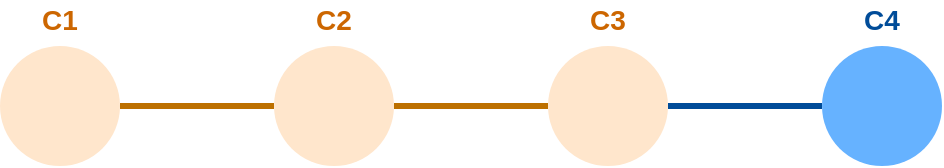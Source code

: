 <mxfile version="12.1.3" type="device" pages="1"><diagram id="HAET5fpl5bqPvAFkC88v" name="Page-1"><mxGraphModel dx="877" dy="368" grid="1" gridSize="10" guides="1" tooltips="1" connect="1" arrows="1" fold="1" page="1" pageScale="1" pageWidth="827" pageHeight="1169" math="0" shadow="0"><root><mxCell id="0"/><mxCell id="1" parent="0"/><mxCell id="2SzEMWALrOegX9eFG8J7-1" value="" style="ellipse;whiteSpace=wrap;html=1;aspect=fixed;fillColor=#FFE6CC;strokeColor=none;" parent="1" vertex="1"><mxGeometry x="80" y="240" width="60" height="60" as="geometry"/></mxCell><mxCell id="2SzEMWALrOegX9eFG8J7-2" value="" style="ellipse;whiteSpace=wrap;html=1;aspect=fixed;fillColor=#FFE6CC;strokeColor=none;" parent="1" vertex="1"><mxGeometry x="217" y="240" width="60" height="60" as="geometry"/></mxCell><mxCell id="2SzEMWALrOegX9eFG8J7-3" value="" style="endArrow=none;html=1;entryX=1;entryY=0.5;entryDx=0;entryDy=0;exitX=0;exitY=0.5;exitDx=0;exitDy=0;endFill=0;fillColor=#f0a30a;strokeColor=#BD7000;strokeWidth=3;" parent="1" source="2SzEMWALrOegX9eFG8J7-2" target="2SzEMWALrOegX9eFG8J7-1" edge="1"><mxGeometry width="50" height="50" relative="1" as="geometry"><mxPoint x="80" y="390" as="sourcePoint"/><mxPoint x="130" y="340" as="targetPoint"/></mxGeometry></mxCell><mxCell id="2SzEMWALrOegX9eFG8J7-4" value="C1" style="text;html=1;strokeColor=none;fillColor=none;align=center;verticalAlign=middle;whiteSpace=wrap;rounded=0;fontStyle=1;fontSize=14;fontColor=#CC6600;" parent="1" vertex="1"><mxGeometry x="90" y="217" width="40" height="20" as="geometry"/></mxCell><mxCell id="2SzEMWALrOegX9eFG8J7-5" value="C2" style="text;html=1;strokeColor=none;fillColor=none;align=center;verticalAlign=middle;whiteSpace=wrap;rounded=0;fontStyle=1;fontSize=14;fontColor=#CC6600;" parent="1" vertex="1"><mxGeometry x="227" y="217" width="40" height="20" as="geometry"/></mxCell><mxCell id="2SzEMWALrOegX9eFG8J7-8" value="" style="ellipse;whiteSpace=wrap;html=1;aspect=fixed;fillColor=#FFE6CC;strokeColor=none;" parent="1" vertex="1"><mxGeometry x="354" y="240" width="60" height="60" as="geometry"/></mxCell><mxCell id="2SzEMWALrOegX9eFG8J7-9" value="" style="endArrow=none;html=1;entryX=1;entryY=0.5;entryDx=0;entryDy=0;exitX=0;exitY=0.5;exitDx=0;exitDy=0;endFill=0;fillColor=#f0a30a;strokeColor=#BD7000;strokeWidth=3;" parent="1" source="2SzEMWALrOegX9eFG8J7-8" edge="1"><mxGeometry width="50" height="50" relative="1" as="geometry"><mxPoint x="217" y="390" as="sourcePoint"/><mxPoint x="277" y="270" as="targetPoint"/></mxGeometry></mxCell><mxCell id="2SzEMWALrOegX9eFG8J7-10" value="C3" style="text;html=1;strokeColor=none;fillColor=none;align=center;verticalAlign=middle;whiteSpace=wrap;rounded=0;fontStyle=1;fontSize=14;fontColor=#CC6600;" parent="1" vertex="1"><mxGeometry x="364" y="217" width="40" height="20" as="geometry"/></mxCell><mxCell id="OzglFJ8sJ1fg2wrmD4SC-1" value="" style="ellipse;whiteSpace=wrap;html=1;aspect=fixed;fillColor=#66B2FF;strokeColor=none;" vertex="1" parent="1"><mxGeometry x="491" y="240" width="60" height="60" as="geometry"/></mxCell><mxCell id="OzglFJ8sJ1fg2wrmD4SC-2" value="" style="endArrow=none;html=1;entryX=1;entryY=0.5;entryDx=0;entryDy=0;exitX=0;exitY=0.5;exitDx=0;exitDy=0;endFill=0;fillColor=#f0a30a;strokeColor=#004C99;strokeWidth=3;" edge="1" parent="1" source="OzglFJ8sJ1fg2wrmD4SC-1"><mxGeometry width="50" height="50" relative="1" as="geometry"><mxPoint x="354" y="390" as="sourcePoint"/><mxPoint x="414" y="270" as="targetPoint"/></mxGeometry></mxCell><mxCell id="OzglFJ8sJ1fg2wrmD4SC-3" value="C4" style="text;html=1;strokeColor=none;fillColor=none;align=center;verticalAlign=middle;whiteSpace=wrap;rounded=0;fontStyle=1;fontSize=14;fontColor=#004C99;" vertex="1" parent="1"><mxGeometry x="501" y="217" width="40" height="20" as="geometry"/></mxCell></root></mxGraphModel></diagram></mxfile>